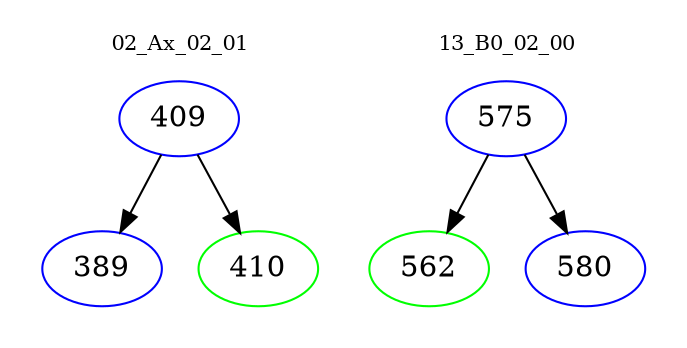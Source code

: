 digraph{
subgraph cluster_0 {
color = white
label = "02_Ax_02_01";
fontsize=10;
T0_409 [label="409", color="blue"]
T0_409 -> T0_389 [color="black"]
T0_389 [label="389", color="blue"]
T0_409 -> T0_410 [color="black"]
T0_410 [label="410", color="green"]
}
subgraph cluster_1 {
color = white
label = "13_B0_02_00";
fontsize=10;
T1_575 [label="575", color="blue"]
T1_575 -> T1_562 [color="black"]
T1_562 [label="562", color="green"]
T1_575 -> T1_580 [color="black"]
T1_580 [label="580", color="blue"]
}
}
